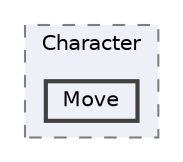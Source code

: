 digraph "C:/Users/むずでょ/Documents/Unity Projects/RMU-1-00-00-Research/Assets/RPGMaker/Codebase/Editor/MapEditor/Component/CommandEditor/Character/Move"
{
 // LATEX_PDF_SIZE
  bgcolor="transparent";
  edge [fontname=Helvetica,fontsize=10,labelfontname=Helvetica,labelfontsize=10];
  node [fontname=Helvetica,fontsize=10,shape=box,height=0.2,width=0.4];
  compound=true
  subgraph clusterdir_43d1741cb4f49c16402aed1f6d3e20b6 {
    graph [ bgcolor="#edf0f7", pencolor="grey50", label="Character", fontname=Helvetica,fontsize=10 style="filled,dashed", URL="dir_43d1741cb4f49c16402aed1f6d3e20b6.html",tooltip=""]
  dir_0ef9572d555f3d7ec0ee3449b9cb75c0 [label="Move", fillcolor="#edf0f7", color="grey25", style="filled,bold", URL="dir_0ef9572d555f3d7ec0ee3449b9cb75c0.html",tooltip=""];
  }
}
